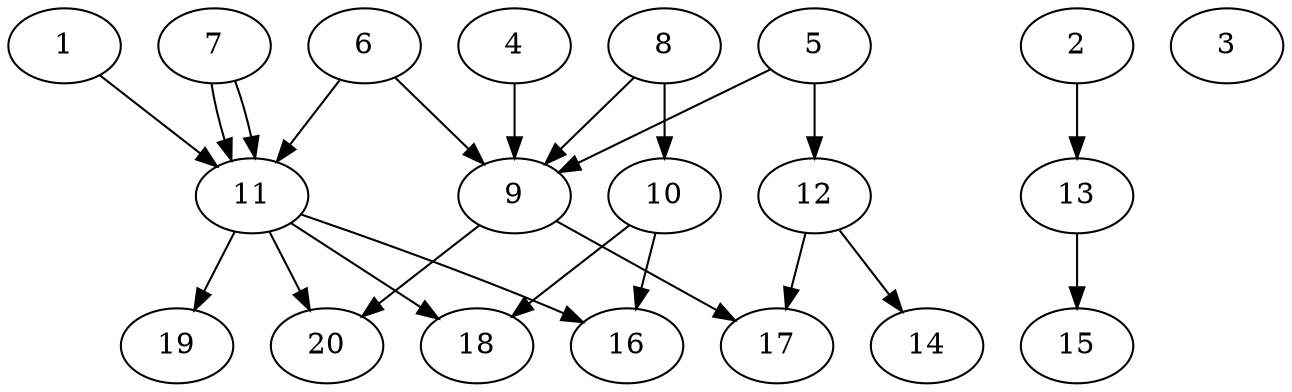 // DAG automatically generated by daggen at Sat Jul 27 15:38:39 2019
// ./daggen --dot -n 20 --ccr 0.3 --fat 0.7 --regular 0.5 --density 0.4 --mindata 5242880 --maxdata 52428800 
digraph G {
  1 [size="118022827", alpha="0.05", expect_size="35406848"] 
  1 -> 11 [size ="35406848"]
  2 [size="128105813", alpha="0.06", expect_size="38431744"] 
  2 -> 13 [size ="38431744"]
  3 [size="45919573", alpha="0.03", expect_size="13775872"] 
  4 [size="74117120", alpha="0.10", expect_size="22235136"] 
  4 -> 9 [size ="22235136"]
  5 [size="26296320", alpha="0.19", expect_size="7888896"] 
  5 -> 9 [size ="7888896"]
  5 -> 12 [size ="7888896"]
  6 [size="90135893", alpha="0.16", expect_size="27040768"] 
  6 -> 9 [size ="27040768"]
  6 -> 11 [size ="27040768"]
  7 [size="143411200", alpha="0.02", expect_size="43023360"] 
  7 -> 11 [size ="43023360"]
  7 -> 11 [size ="43023360"]
  8 [size="151432533", alpha="0.16", expect_size="45429760"] 
  8 -> 9 [size ="45429760"]
  8 -> 10 [size ="45429760"]
  9 [size="101437440", alpha="0.04", expect_size="30431232"] 
  9 -> 17 [size ="30431232"]
  9 -> 20 [size ="30431232"]
  10 [size="146957653", alpha="0.08", expect_size="44087296"] 
  10 -> 16 [size ="44087296"]
  10 -> 18 [size ="44087296"]
  11 [size="70464853", alpha="0.18", expect_size="21139456"] 
  11 -> 16 [size ="21139456"]
  11 -> 18 [size ="21139456"]
  11 -> 19 [size ="21139456"]
  11 -> 20 [size ="21139456"]
  12 [size="107663360", alpha="0.17", expect_size="32299008"] 
  12 -> 14 [size ="32299008"]
  12 -> 17 [size ="32299008"]
  13 [size="154961920", alpha="0.09", expect_size="46488576"] 
  13 -> 15 [size ="46488576"]
  14 [size="21452800", alpha="0.03", expect_size="6435840"] 
  15 [size="96365227", alpha="0.18", expect_size="28909568"] 
  16 [size="87835307", alpha="0.09", expect_size="26350592"] 
  17 [size="53971627", alpha="0.07", expect_size="16191488"] 
  18 [size="69969920", alpha="0.02", expect_size="20990976"] 
  19 [size="40881493", alpha="0.15", expect_size="12264448"] 
  20 [size="69932373", alpha="0.19", expect_size="20979712"] 
}
